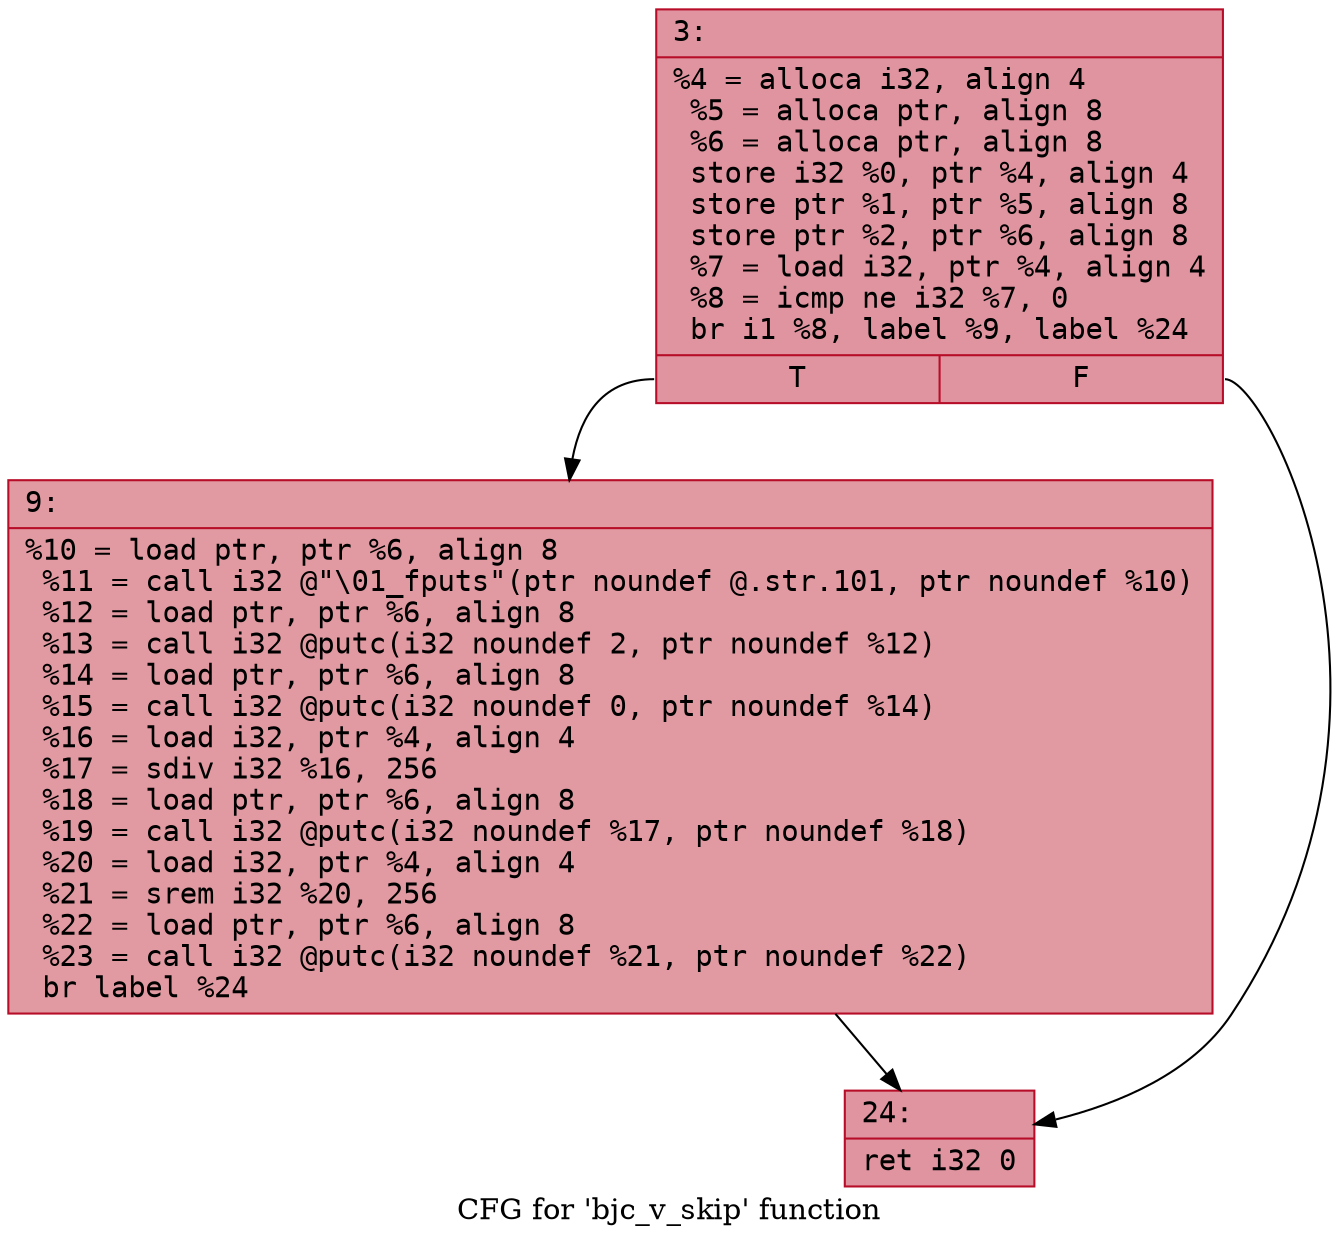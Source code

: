 digraph "CFG for 'bjc_v_skip' function" {
	label="CFG for 'bjc_v_skip' function";

	Node0x600001510550 [shape=record,color="#b70d28ff", style=filled, fillcolor="#b70d2870" fontname="Courier",label="{3:\l|  %4 = alloca i32, align 4\l  %5 = alloca ptr, align 8\l  %6 = alloca ptr, align 8\l  store i32 %0, ptr %4, align 4\l  store ptr %1, ptr %5, align 8\l  store ptr %2, ptr %6, align 8\l  %7 = load i32, ptr %4, align 4\l  %8 = icmp ne i32 %7, 0\l  br i1 %8, label %9, label %24\l|{<s0>T|<s1>F}}"];
	Node0x600001510550:s0 -> Node0x600001510690[tooltip="3 -> 9\nProbability 62.50%" ];
	Node0x600001510550:s1 -> Node0x6000015106e0[tooltip="3 -> 24\nProbability 37.50%" ];
	Node0x600001510690 [shape=record,color="#b70d28ff", style=filled, fillcolor="#bb1b2c70" fontname="Courier",label="{9:\l|  %10 = load ptr, ptr %6, align 8\l  %11 = call i32 @\"\\01_fputs\"(ptr noundef @.str.101, ptr noundef %10)\l  %12 = load ptr, ptr %6, align 8\l  %13 = call i32 @putc(i32 noundef 2, ptr noundef %12)\l  %14 = load ptr, ptr %6, align 8\l  %15 = call i32 @putc(i32 noundef 0, ptr noundef %14)\l  %16 = load i32, ptr %4, align 4\l  %17 = sdiv i32 %16, 256\l  %18 = load ptr, ptr %6, align 8\l  %19 = call i32 @putc(i32 noundef %17, ptr noundef %18)\l  %20 = load i32, ptr %4, align 4\l  %21 = srem i32 %20, 256\l  %22 = load ptr, ptr %6, align 8\l  %23 = call i32 @putc(i32 noundef %21, ptr noundef %22)\l  br label %24\l}"];
	Node0x600001510690 -> Node0x6000015106e0[tooltip="9 -> 24\nProbability 100.00%" ];
	Node0x6000015106e0 [shape=record,color="#b70d28ff", style=filled, fillcolor="#b70d2870" fontname="Courier",label="{24:\l|  ret i32 0\l}"];
}
